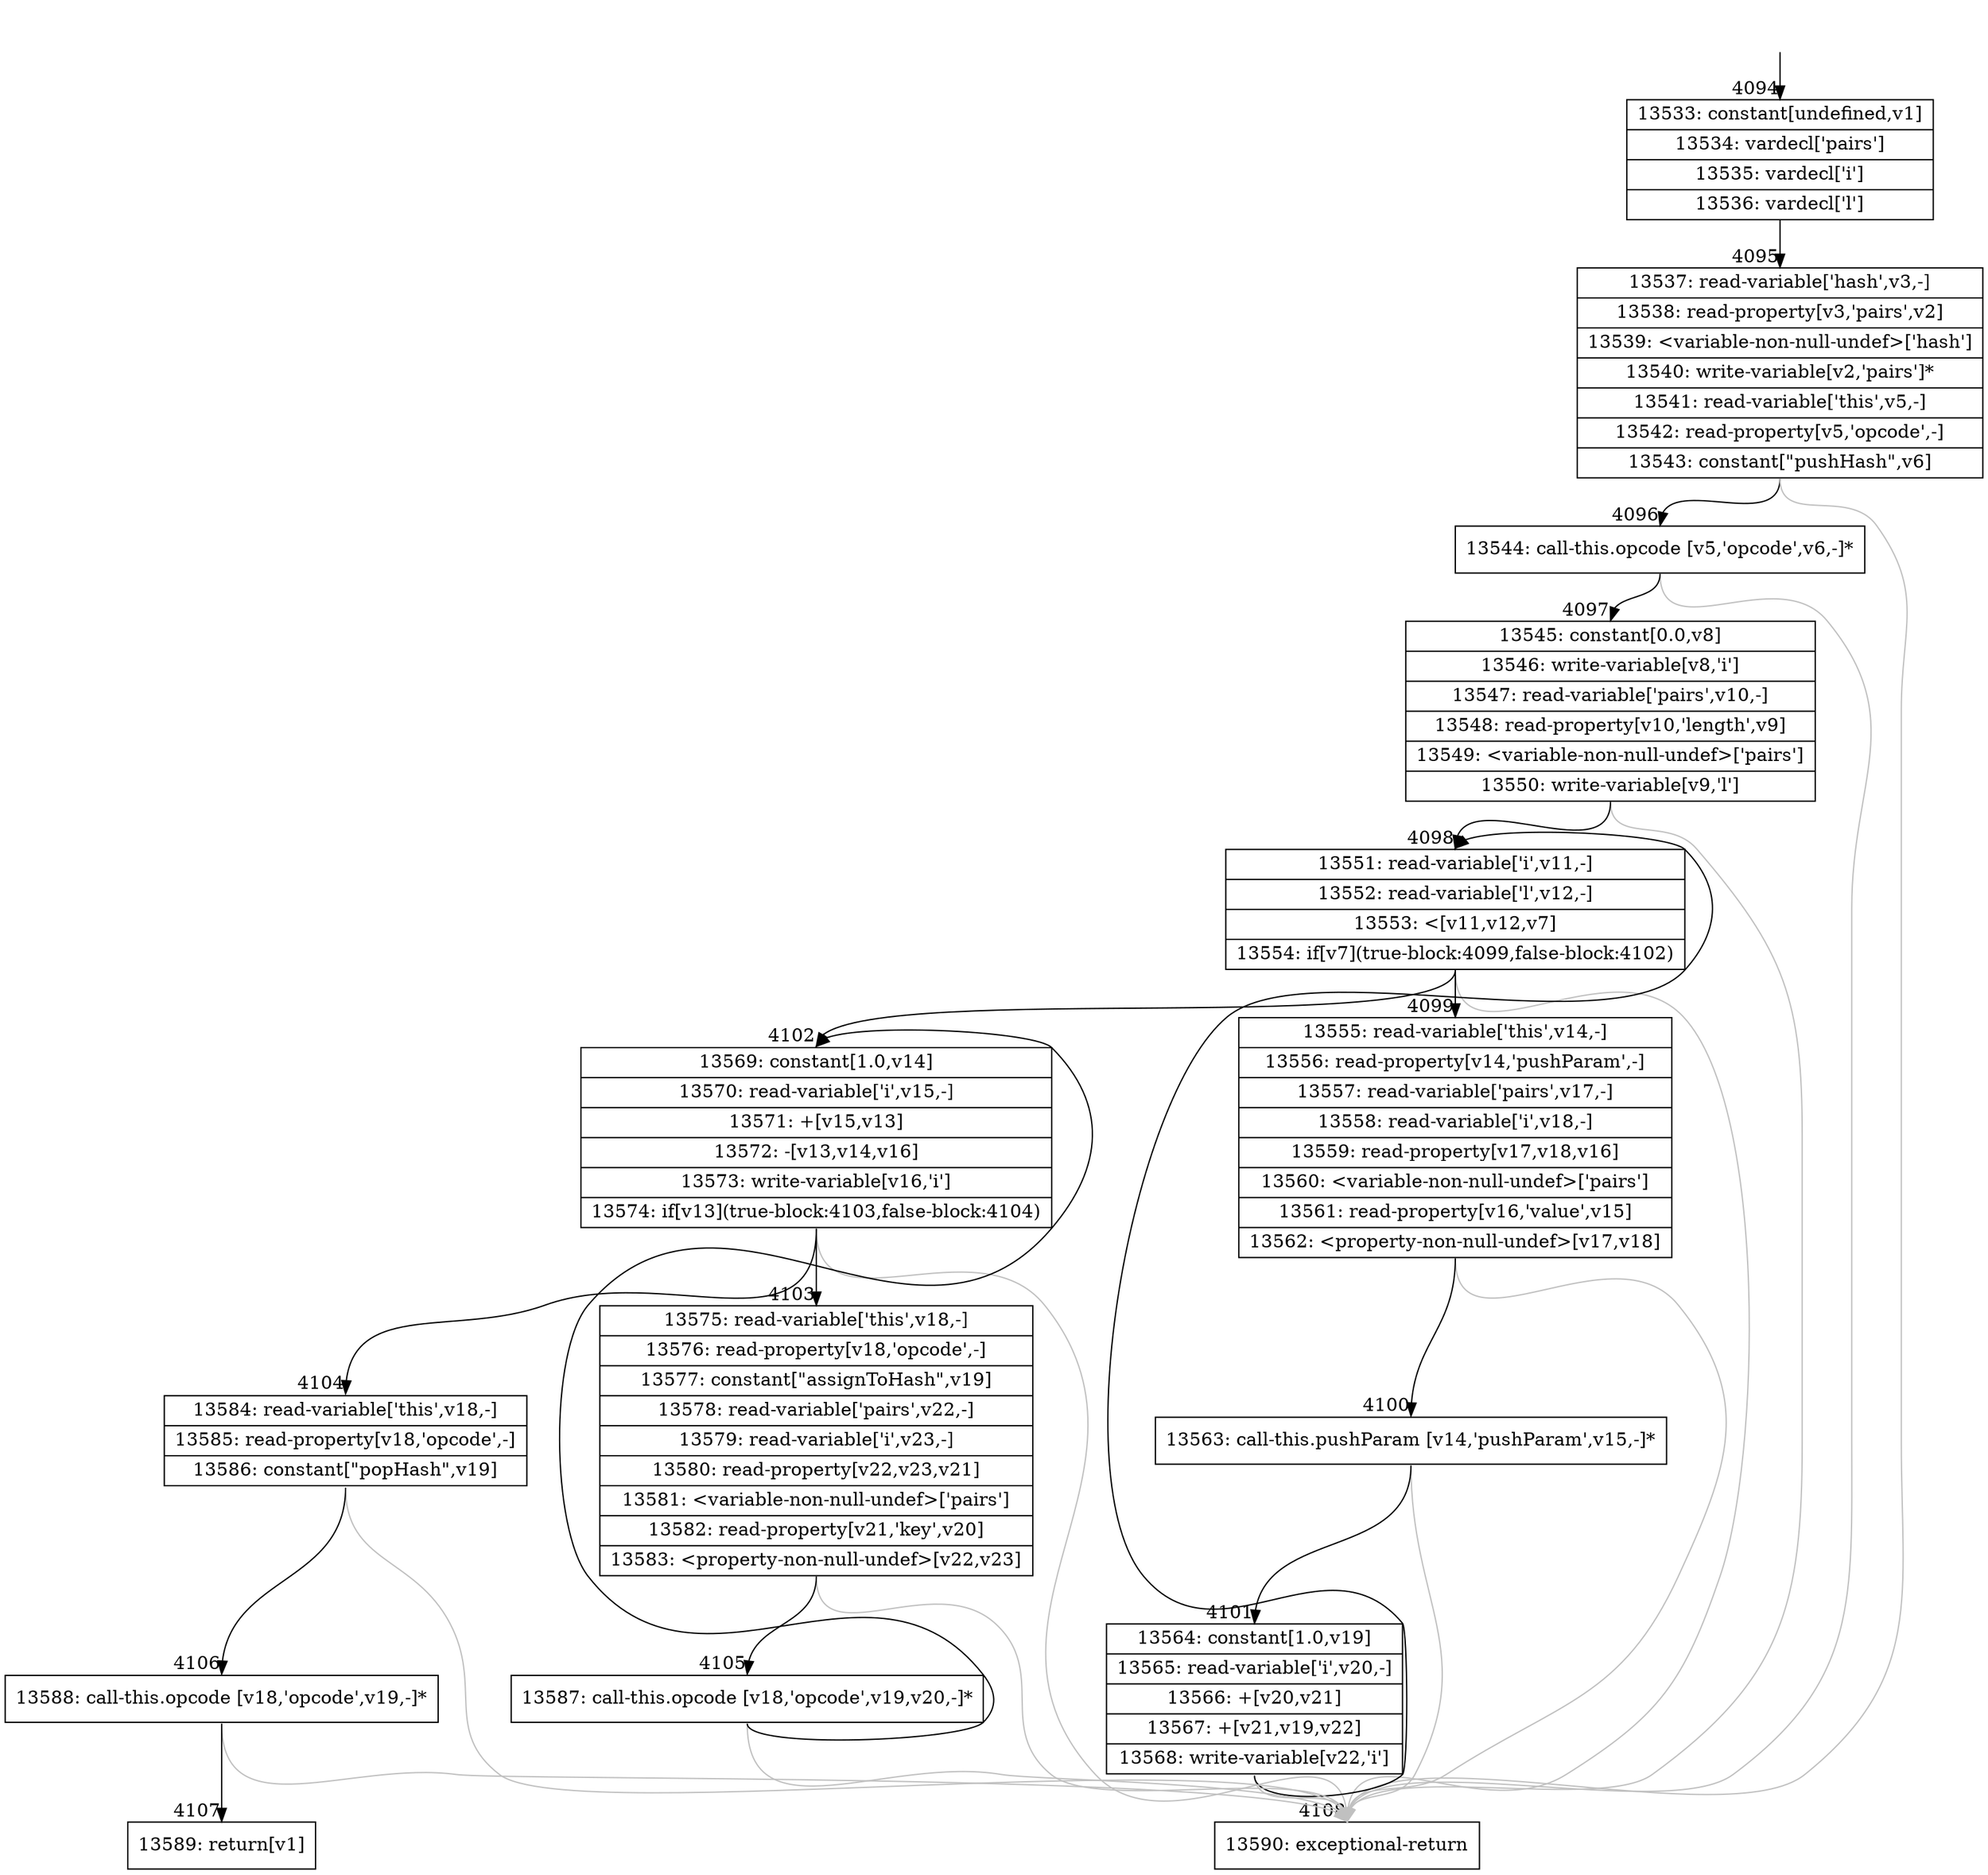digraph {
rankdir="TD"
BB_entry167[shape=none,label=""];
BB_entry167 -> BB4094 [tailport=s, headport=n, headlabel="    4094"]
BB4094 [shape=record label="{13533: constant[undefined,v1]|13534: vardecl['pairs']|13535: vardecl['i']|13536: vardecl['l']}" ] 
BB4094 -> BB4095 [tailport=s, headport=n, headlabel="      4095"]
BB4095 [shape=record label="{13537: read-variable['hash',v3,-]|13538: read-property[v3,'pairs',v2]|13539: \<variable-non-null-undef\>['hash']|13540: write-variable[v2,'pairs']*|13541: read-variable['this',v5,-]|13542: read-property[v5,'opcode',-]|13543: constant[\"pushHash\",v6]}" ] 
BB4095 -> BB4096 [tailport=s, headport=n, headlabel="      4096"]
BB4095 -> BB4108 [tailport=s, headport=n, color=gray, headlabel="      4108"]
BB4096 [shape=record label="{13544: call-this.opcode [v5,'opcode',v6,-]*}" ] 
BB4096 -> BB4097 [tailport=s, headport=n, headlabel="      4097"]
BB4096 -> BB4108 [tailport=s, headport=n, color=gray]
BB4097 [shape=record label="{13545: constant[0.0,v8]|13546: write-variable[v8,'i']|13547: read-variable['pairs',v10,-]|13548: read-property[v10,'length',v9]|13549: \<variable-non-null-undef\>['pairs']|13550: write-variable[v9,'l']}" ] 
BB4097 -> BB4098 [tailport=s, headport=n, headlabel="      4098"]
BB4097 -> BB4108 [tailport=s, headport=n, color=gray]
BB4098 [shape=record label="{13551: read-variable['i',v11,-]|13552: read-variable['l',v12,-]|13553: \<[v11,v12,v7]|13554: if[v7](true-block:4099,false-block:4102)}" ] 
BB4098 -> BB4099 [tailport=s, headport=n, headlabel="      4099"]
BB4098 -> BB4102 [tailport=s, headport=n, headlabel="      4102"]
BB4098 -> BB4108 [tailport=s, headport=n, color=gray]
BB4099 [shape=record label="{13555: read-variable['this',v14,-]|13556: read-property[v14,'pushParam',-]|13557: read-variable['pairs',v17,-]|13558: read-variable['i',v18,-]|13559: read-property[v17,v18,v16]|13560: \<variable-non-null-undef\>['pairs']|13561: read-property[v16,'value',v15]|13562: \<property-non-null-undef\>[v17,v18]}" ] 
BB4099 -> BB4100 [tailport=s, headport=n, headlabel="      4100"]
BB4099 -> BB4108 [tailport=s, headport=n, color=gray]
BB4100 [shape=record label="{13563: call-this.pushParam [v14,'pushParam',v15,-]*}" ] 
BB4100 -> BB4101 [tailport=s, headport=n, headlabel="      4101"]
BB4100 -> BB4108 [tailport=s, headport=n, color=gray]
BB4101 [shape=record label="{13564: constant[1.0,v19]|13565: read-variable['i',v20,-]|13566: +[v20,v21]|13567: +[v21,v19,v22]|13568: write-variable[v22,'i']}" ] 
BB4101 -> BB4098 [tailport=s, headport=n]
BB4101 -> BB4108 [tailport=s, headport=n, color=gray]
BB4102 [shape=record label="{13569: constant[1.0,v14]|13570: read-variable['i',v15,-]|13571: +[v15,v13]|13572: -[v13,v14,v16]|13573: write-variable[v16,'i']|13574: if[v13](true-block:4103,false-block:4104)}" ] 
BB4102 -> BB4103 [tailport=s, headport=n, headlabel="      4103"]
BB4102 -> BB4104 [tailport=s, headport=n, headlabel="      4104"]
BB4102 -> BB4108 [tailport=s, headport=n, color=gray]
BB4103 [shape=record label="{13575: read-variable['this',v18,-]|13576: read-property[v18,'opcode',-]|13577: constant[\"assignToHash\",v19]|13578: read-variable['pairs',v22,-]|13579: read-variable['i',v23,-]|13580: read-property[v22,v23,v21]|13581: \<variable-non-null-undef\>['pairs']|13582: read-property[v21,'key',v20]|13583: \<property-non-null-undef\>[v22,v23]}" ] 
BB4103 -> BB4105 [tailport=s, headport=n, headlabel="      4105"]
BB4103 -> BB4108 [tailport=s, headport=n, color=gray]
BB4104 [shape=record label="{13584: read-variable['this',v18,-]|13585: read-property[v18,'opcode',-]|13586: constant[\"popHash\",v19]}" ] 
BB4104 -> BB4106 [tailport=s, headport=n, headlabel="      4106"]
BB4104 -> BB4108 [tailport=s, headport=n, color=gray]
BB4105 [shape=record label="{13587: call-this.opcode [v18,'opcode',v19,v20,-]*}" ] 
BB4105 -> BB4102 [tailport=s, headport=n]
BB4105 -> BB4108 [tailport=s, headport=n, color=gray]
BB4106 [shape=record label="{13588: call-this.opcode [v18,'opcode',v19,-]*}" ] 
BB4106 -> BB4107 [tailport=s, headport=n, headlabel="      4107"]
BB4106 -> BB4108 [tailport=s, headport=n, color=gray]
BB4107 [shape=record label="{13589: return[v1]}" ] 
BB4108 [shape=record label="{13590: exceptional-return}" ] 
//#$~ 2234
}
